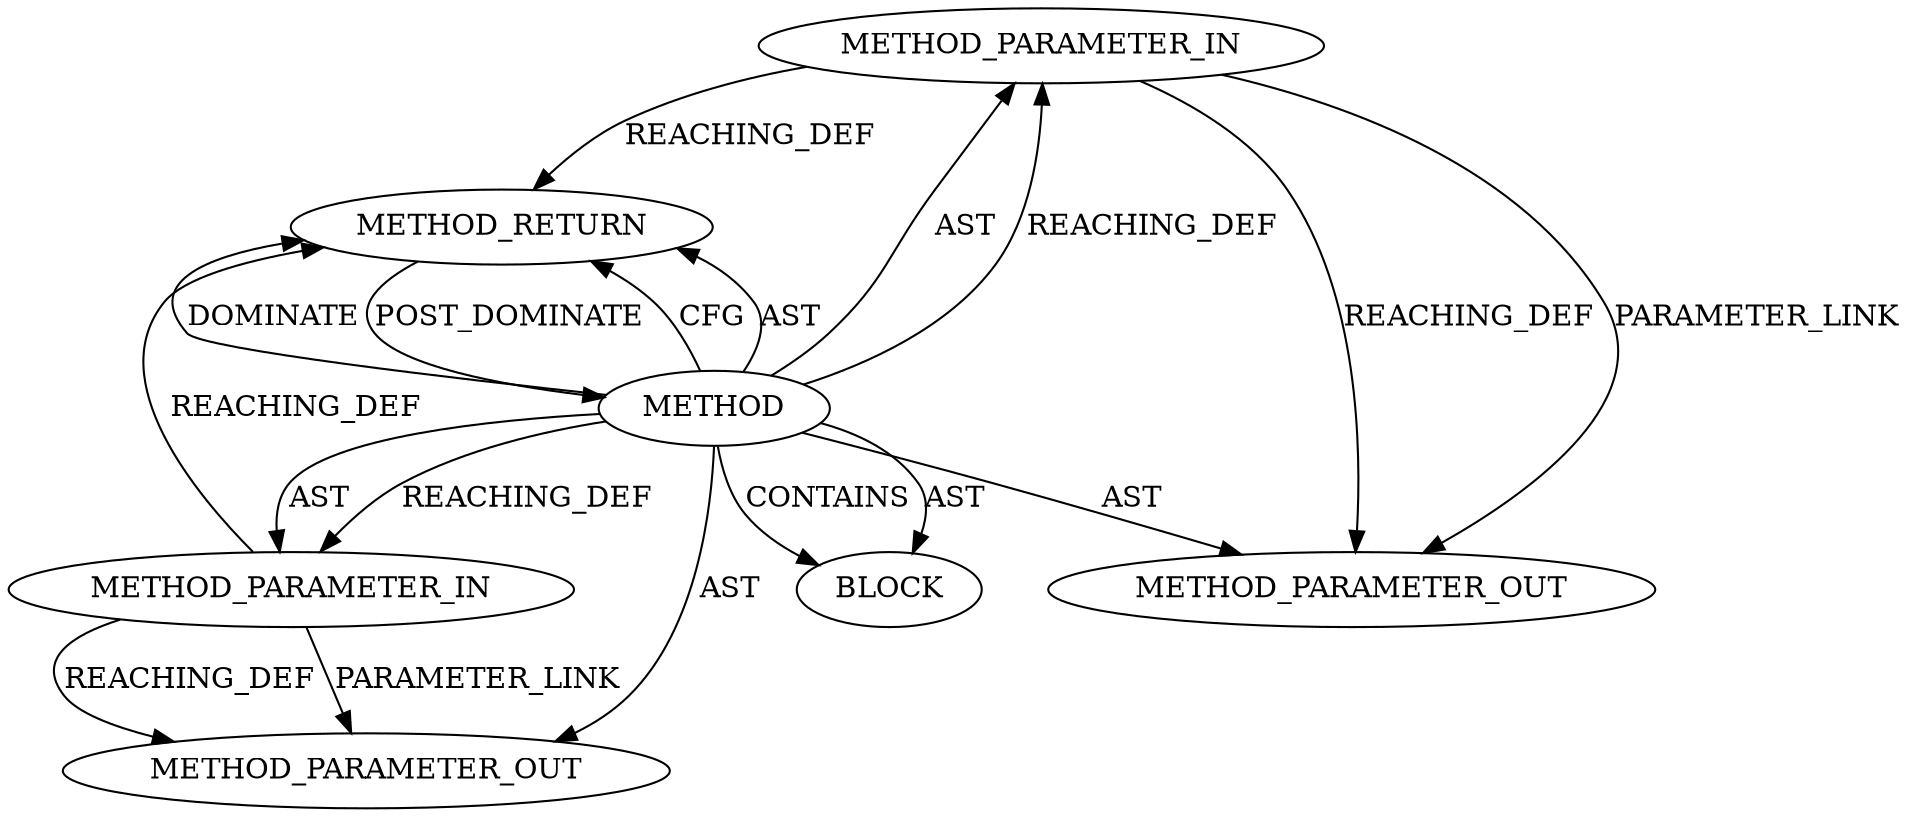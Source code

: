 digraph {
  2490 [label=METHOD_PARAMETER_IN ORDER=1 CODE="p1" IS_VARIADIC=false TYPE_FULL_NAME="ANY" EVALUATION_STRATEGY="BY_VALUE" INDEX=1 NAME="p1"]
  2493 [label=METHOD_RETURN ORDER=2 CODE="RET" TYPE_FULL_NAME="ANY" EVALUATION_STRATEGY="BY_VALUE"]
  2913 [label=METHOD_PARAMETER_OUT ORDER=1 CODE="p1" IS_VARIADIC=false TYPE_FULL_NAME="ANY" EVALUATION_STRATEGY="BY_VALUE" INDEX=1 NAME="p1"]
  2492 [label=BLOCK ORDER=1 ARGUMENT_INDEX=1 CODE="<empty>" TYPE_FULL_NAME="ANY"]
  2491 [label=METHOD_PARAMETER_IN ORDER=2 CODE="p2" IS_VARIADIC=false TYPE_FULL_NAME="ANY" EVALUATION_STRATEGY="BY_VALUE" INDEX=2 NAME="p2"]
  2914 [label=METHOD_PARAMETER_OUT ORDER=2 CODE="p2" IS_VARIADIC=false TYPE_FULL_NAME="ANY" EVALUATION_STRATEGY="BY_VALUE" INDEX=2 NAME="p2"]
  2489 [label=METHOD AST_PARENT_TYPE="NAMESPACE_BLOCK" AST_PARENT_FULL_NAME="<global>" ORDER=0 CODE="<empty>" FULL_NAME="ALIGN" IS_EXTERNAL=true FILENAME="<empty>" SIGNATURE="" NAME="ALIGN"]
  2489 -> 2493 [label=CFG ]
  2489 -> 2493 [label=AST ]
  2489 -> 2492 [label=AST ]
  2490 -> 2913 [label=REACHING_DEF VARIABLE="p1"]
  2489 -> 2490 [label=AST ]
  2491 -> 2914 [label=PARAMETER_LINK ]
  2489 -> 2490 [label=REACHING_DEF VARIABLE=""]
  2489 -> 2914 [label=AST ]
  2489 -> 2913 [label=AST ]
  2491 -> 2914 [label=REACHING_DEF VARIABLE="p2"]
  2493 -> 2489 [label=POST_DOMINATE ]
  2489 -> 2493 [label=DOMINATE ]
  2489 -> 2491 [label=REACHING_DEF VARIABLE=""]
  2489 -> 2492 [label=CONTAINS ]
  2490 -> 2913 [label=PARAMETER_LINK ]
  2491 -> 2493 [label=REACHING_DEF VARIABLE="p2"]
  2489 -> 2491 [label=AST ]
  2490 -> 2493 [label=REACHING_DEF VARIABLE="p1"]
}
